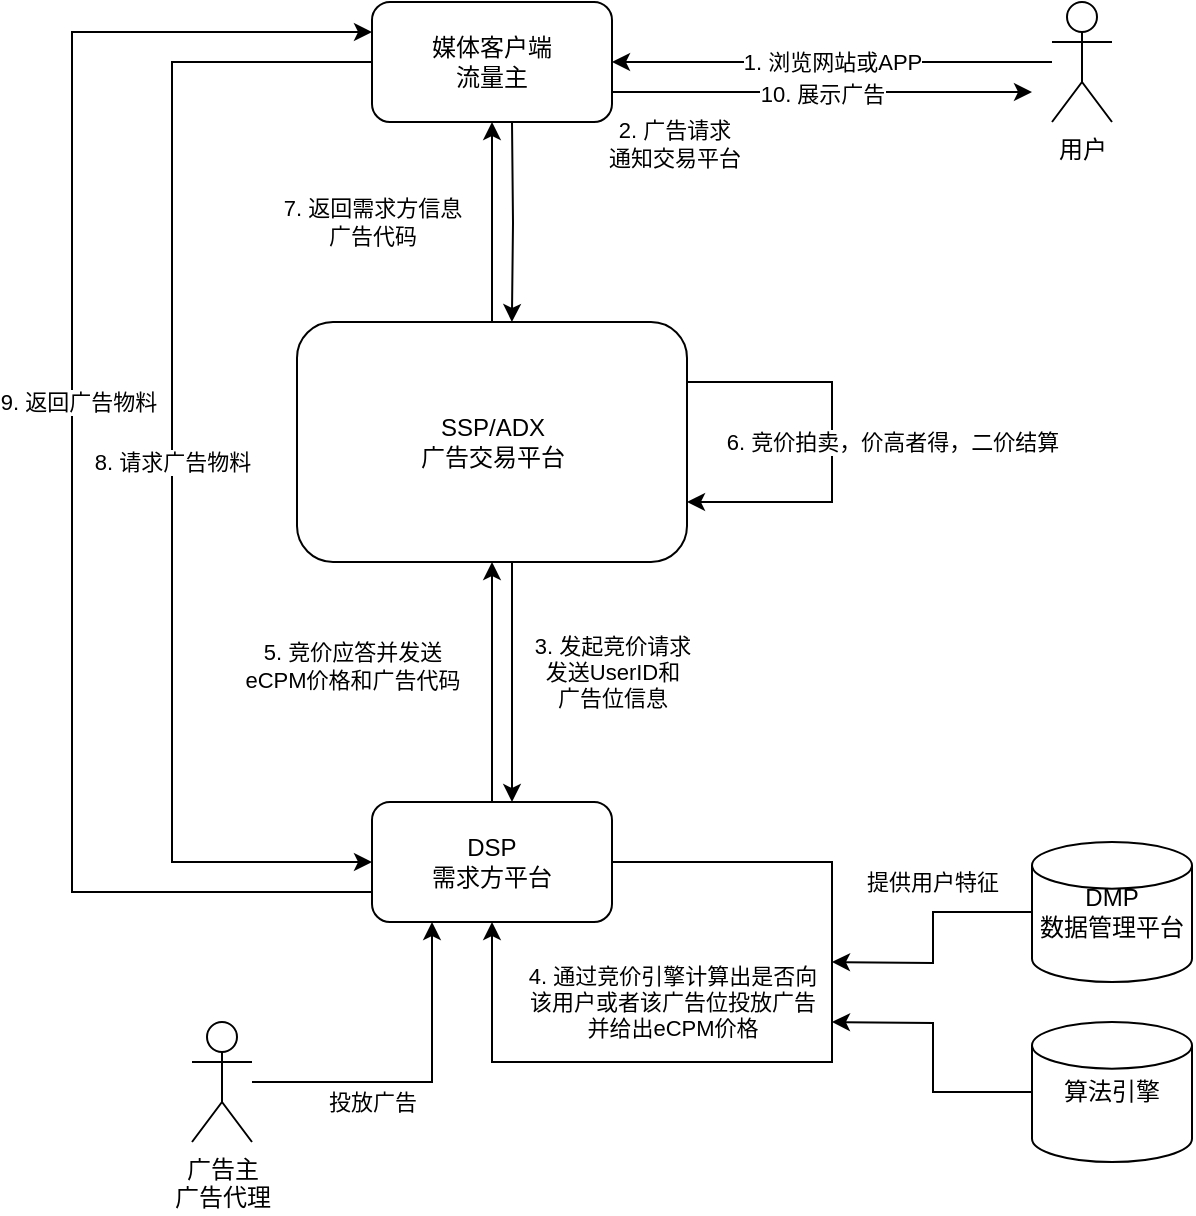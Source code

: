 <mxfile version="14.1.3" type="github">
  <diagram id="sVa8Fy_nFW6MRocb3hwc" name="第 1 页">
    <mxGraphModel dx="1422" dy="762" grid="1" gridSize="10" guides="1" tooltips="1" connect="1" arrows="1" fold="1" page="1" pageScale="1" pageWidth="827" pageHeight="1169" math="0" shadow="0">
      <root>
        <mxCell id="0" />
        <mxCell id="1" parent="0" />
        <mxCell id="dTX89mcppZju5oSnXSA2-2" value="1. 浏览网站或APP" style="edgeStyle=orthogonalEdgeStyle;rounded=0;orthogonalLoop=1;jettySize=auto;html=1;entryX=1;entryY=0.5;entryDx=0;entryDy=0;" edge="1" parent="1" source="dTX89mcppZju5oSnXSA2-1" target="dTX89mcppZju5oSnXSA2-3">
          <mxGeometry relative="1" as="geometry">
            <mxPoint x="170" y="60" as="targetPoint" />
          </mxGeometry>
        </mxCell>
        <mxCell id="dTX89mcppZju5oSnXSA2-1" value="用户" style="shape=umlActor;verticalLabelPosition=bottom;verticalAlign=top;html=1;outlineConnect=0;" vertex="1" parent="1">
          <mxGeometry x="630" y="30" width="30" height="60" as="geometry" />
        </mxCell>
        <mxCell id="dTX89mcppZju5oSnXSA2-12" value="2. 广告请求&lt;br&gt;通知交易平台" style="edgeStyle=orthogonalEdgeStyle;rounded=0;orthogonalLoop=1;jettySize=auto;html=1;entryX=0.551;entryY=0;entryDx=0;entryDy=0;entryPerimeter=0;" edge="1" parent="1" target="dTX89mcppZju5oSnXSA2-5">
          <mxGeometry x="-0.001" y="-40" relative="1" as="geometry">
            <mxPoint x="360" y="90" as="sourcePoint" />
            <mxPoint x="80" as="offset" />
          </mxGeometry>
        </mxCell>
        <mxCell id="dTX89mcppZju5oSnXSA2-15" value="10. 展示广告" style="edgeStyle=orthogonalEdgeStyle;rounded=0;orthogonalLoop=1;jettySize=auto;html=1;exitX=1;exitY=0.75;exitDx=0;exitDy=0;" edge="1" parent="1" source="dTX89mcppZju5oSnXSA2-3">
          <mxGeometry relative="1" as="geometry">
            <mxPoint x="620" y="75" as="targetPoint" />
          </mxGeometry>
        </mxCell>
        <mxCell id="dTX89mcppZju5oSnXSA2-24" value="8. 请求广告物料" style="edgeStyle=orthogonalEdgeStyle;rounded=0;orthogonalLoop=1;jettySize=auto;html=1;exitX=0;exitY=0.5;exitDx=0;exitDy=0;entryX=0;entryY=0.5;entryDx=0;entryDy=0;" edge="1" parent="1" source="dTX89mcppZju5oSnXSA2-3" target="dTX89mcppZju5oSnXSA2-7">
          <mxGeometry relative="1" as="geometry">
            <Array as="points">
              <mxPoint x="190" y="60" />
              <mxPoint x="190" y="460" />
            </Array>
          </mxGeometry>
        </mxCell>
        <mxCell id="dTX89mcppZju5oSnXSA2-3" value="媒体客户端&lt;br&gt;流量主" style="rounded=1;whiteSpace=wrap;html=1;" vertex="1" parent="1">
          <mxGeometry x="290" y="30" width="120" height="60" as="geometry" />
        </mxCell>
        <mxCell id="dTX89mcppZju5oSnXSA2-9" value="3. 发起竞价请求&lt;br&gt;发送UserID和&lt;br&gt;广告位信息" style="edgeStyle=orthogonalEdgeStyle;rounded=0;orthogonalLoop=1;jettySize=auto;html=1;exitX=0.5;exitY=1;exitDx=0;exitDy=0;" edge="1" parent="1" source="dTX89mcppZju5oSnXSA2-5" target="dTX89mcppZju5oSnXSA2-7">
          <mxGeometry y="50" relative="1" as="geometry">
            <Array as="points">
              <mxPoint x="360" y="310" />
            </Array>
            <mxPoint as="offset" />
          </mxGeometry>
        </mxCell>
        <mxCell id="dTX89mcppZju5oSnXSA2-16" value="7. 返回需求方信息&lt;br&gt;广告代码" style="edgeStyle=orthogonalEdgeStyle;rounded=0;orthogonalLoop=1;jettySize=auto;html=1;exitX=0.5;exitY=0;exitDx=0;exitDy=0;entryX=0.5;entryY=1;entryDx=0;entryDy=0;" edge="1" parent="1" source="dTX89mcppZju5oSnXSA2-5" target="dTX89mcppZju5oSnXSA2-3">
          <mxGeometry y="60" relative="1" as="geometry">
            <mxPoint as="offset" />
          </mxGeometry>
        </mxCell>
        <mxCell id="dTX89mcppZju5oSnXSA2-5" value="SSP/ADX&lt;br&gt;广告交易平台" style="rounded=1;whiteSpace=wrap;html=1;" vertex="1" parent="1">
          <mxGeometry x="252.5" y="190" width="195" height="120" as="geometry" />
        </mxCell>
        <mxCell id="dTX89mcppZju5oSnXSA2-11" value="5. 竞价应答并发送&lt;br&gt;eCPM价格和广告代码" style="edgeStyle=orthogonalEdgeStyle;rounded=0;orthogonalLoop=1;jettySize=auto;html=1;exitX=0.5;exitY=0;exitDx=0;exitDy=0;entryX=0.5;entryY=1;entryDx=0;entryDy=0;" edge="1" parent="1" source="dTX89mcppZju5oSnXSA2-7" target="dTX89mcppZju5oSnXSA2-5">
          <mxGeometry x="0.143" y="70" relative="1" as="geometry">
            <mxPoint as="offset" />
          </mxGeometry>
        </mxCell>
        <mxCell id="dTX89mcppZju5oSnXSA2-25" style="edgeStyle=orthogonalEdgeStyle;rounded=0;orthogonalLoop=1;jettySize=auto;html=1;exitX=0;exitY=0.75;exitDx=0;exitDy=0;entryX=0;entryY=0.25;entryDx=0;entryDy=0;" edge="1" parent="1" source="dTX89mcppZju5oSnXSA2-7" target="dTX89mcppZju5oSnXSA2-3">
          <mxGeometry relative="1" as="geometry">
            <Array as="points">
              <mxPoint x="140" y="475" />
              <mxPoint x="140" y="45" />
            </Array>
          </mxGeometry>
        </mxCell>
        <mxCell id="dTX89mcppZju5oSnXSA2-26" value="9. 返回广告物料" style="edgeLabel;html=1;align=center;verticalAlign=middle;resizable=0;points=[];" vertex="1" connectable="0" parent="dTX89mcppZju5oSnXSA2-25">
          <mxGeometry x="0.118" y="-3" relative="1" as="geometry">
            <mxPoint y="13" as="offset" />
          </mxGeometry>
        </mxCell>
        <mxCell id="dTX89mcppZju5oSnXSA2-7" value="DSP&lt;br&gt;需求方平台" style="rounded=1;whiteSpace=wrap;html=1;" vertex="1" parent="1">
          <mxGeometry x="290" y="430" width="120" height="60" as="geometry" />
        </mxCell>
        <mxCell id="dTX89mcppZju5oSnXSA2-17" value="4. 通过竞价引擎计算出是否向&lt;br&gt;该用户或者该广告位投放广告&lt;br&gt;并给出eCPM价格" style="edgeStyle=orthogonalEdgeStyle;rounded=0;orthogonalLoop=1;jettySize=auto;html=1;exitX=1;exitY=0.5;exitDx=0;exitDy=0;entryX=0.5;entryY=1;entryDx=0;entryDy=0;" edge="1" parent="1" source="dTX89mcppZju5oSnXSA2-7" target="dTX89mcppZju5oSnXSA2-7">
          <mxGeometry x="0.289" y="-30" relative="1" as="geometry">
            <Array as="points">
              <mxPoint x="520" y="460" />
              <mxPoint x="520" y="560" />
              <mxPoint x="350" y="560" />
            </Array>
            <mxPoint as="offset" />
          </mxGeometry>
        </mxCell>
        <mxCell id="dTX89mcppZju5oSnXSA2-19" style="edgeStyle=orthogonalEdgeStyle;rounded=0;orthogonalLoop=1;jettySize=auto;html=1;" edge="1" parent="1" source="dTX89mcppZju5oSnXSA2-18">
          <mxGeometry relative="1" as="geometry">
            <mxPoint x="520" y="510" as="targetPoint" />
          </mxGeometry>
        </mxCell>
        <mxCell id="dTX89mcppZju5oSnXSA2-22" value="提供用户特征" style="edgeLabel;html=1;align=center;verticalAlign=middle;resizable=0;points=[];" vertex="1" connectable="0" parent="dTX89mcppZju5oSnXSA2-19">
          <mxGeometry x="-0.36" y="-2" relative="1" as="geometry">
            <mxPoint x="-10" y="-13" as="offset" />
          </mxGeometry>
        </mxCell>
        <mxCell id="dTX89mcppZju5oSnXSA2-18" value="DMP&lt;br&gt;数据管理平台" style="strokeWidth=1;html=1;shape=mxgraph.flowchart.database;whiteSpace=wrap;" vertex="1" parent="1">
          <mxGeometry x="620" y="450" width="80" height="70" as="geometry" />
        </mxCell>
        <mxCell id="dTX89mcppZju5oSnXSA2-21" style="edgeStyle=orthogonalEdgeStyle;rounded=0;orthogonalLoop=1;jettySize=auto;html=1;" edge="1" parent="1" source="dTX89mcppZju5oSnXSA2-20">
          <mxGeometry relative="1" as="geometry">
            <mxPoint x="520" y="540" as="targetPoint" />
          </mxGeometry>
        </mxCell>
        <mxCell id="dTX89mcppZju5oSnXSA2-20" value="算法引擎" style="strokeWidth=1;html=1;shape=mxgraph.flowchart.database;whiteSpace=wrap;" vertex="1" parent="1">
          <mxGeometry x="620" y="540" width="80" height="70" as="geometry" />
        </mxCell>
        <mxCell id="dTX89mcppZju5oSnXSA2-23" value="6. 竞价拍卖，价高者得，二价结算" style="edgeStyle=orthogonalEdgeStyle;rounded=0;orthogonalLoop=1;jettySize=auto;html=1;exitX=1;exitY=0.25;exitDx=0;exitDy=0;entryX=1;entryY=0.75;entryDx=0;entryDy=0;" edge="1" parent="1" source="dTX89mcppZju5oSnXSA2-5" target="dTX89mcppZju5oSnXSA2-5">
          <mxGeometry y="30" relative="1" as="geometry">
            <Array as="points">
              <mxPoint x="520" y="220" />
              <mxPoint x="520" y="280" />
            </Array>
            <mxPoint as="offset" />
          </mxGeometry>
        </mxCell>
        <mxCell id="dTX89mcppZju5oSnXSA2-28" style="edgeStyle=orthogonalEdgeStyle;rounded=0;orthogonalLoop=1;jettySize=auto;html=1;entryX=0.25;entryY=1;entryDx=0;entryDy=0;" edge="1" parent="1" source="dTX89mcppZju5oSnXSA2-27" target="dTX89mcppZju5oSnXSA2-7">
          <mxGeometry relative="1" as="geometry" />
        </mxCell>
        <mxCell id="dTX89mcppZju5oSnXSA2-29" value="投放广告" style="edgeLabel;html=1;align=center;verticalAlign=middle;resizable=0;points=[];" vertex="1" connectable="0" parent="dTX89mcppZju5oSnXSA2-28">
          <mxGeometry x="-0.129" y="-2" relative="1" as="geometry">
            <mxPoint x="-14" y="8" as="offset" />
          </mxGeometry>
        </mxCell>
        <mxCell id="dTX89mcppZju5oSnXSA2-27" value="广告主&lt;br&gt;广告代理" style="shape=umlActor;verticalLabelPosition=bottom;verticalAlign=top;html=1;outlineConnect=0;strokeWidth=1;" vertex="1" parent="1">
          <mxGeometry x="200" y="540" width="30" height="60" as="geometry" />
        </mxCell>
      </root>
    </mxGraphModel>
  </diagram>
</mxfile>
